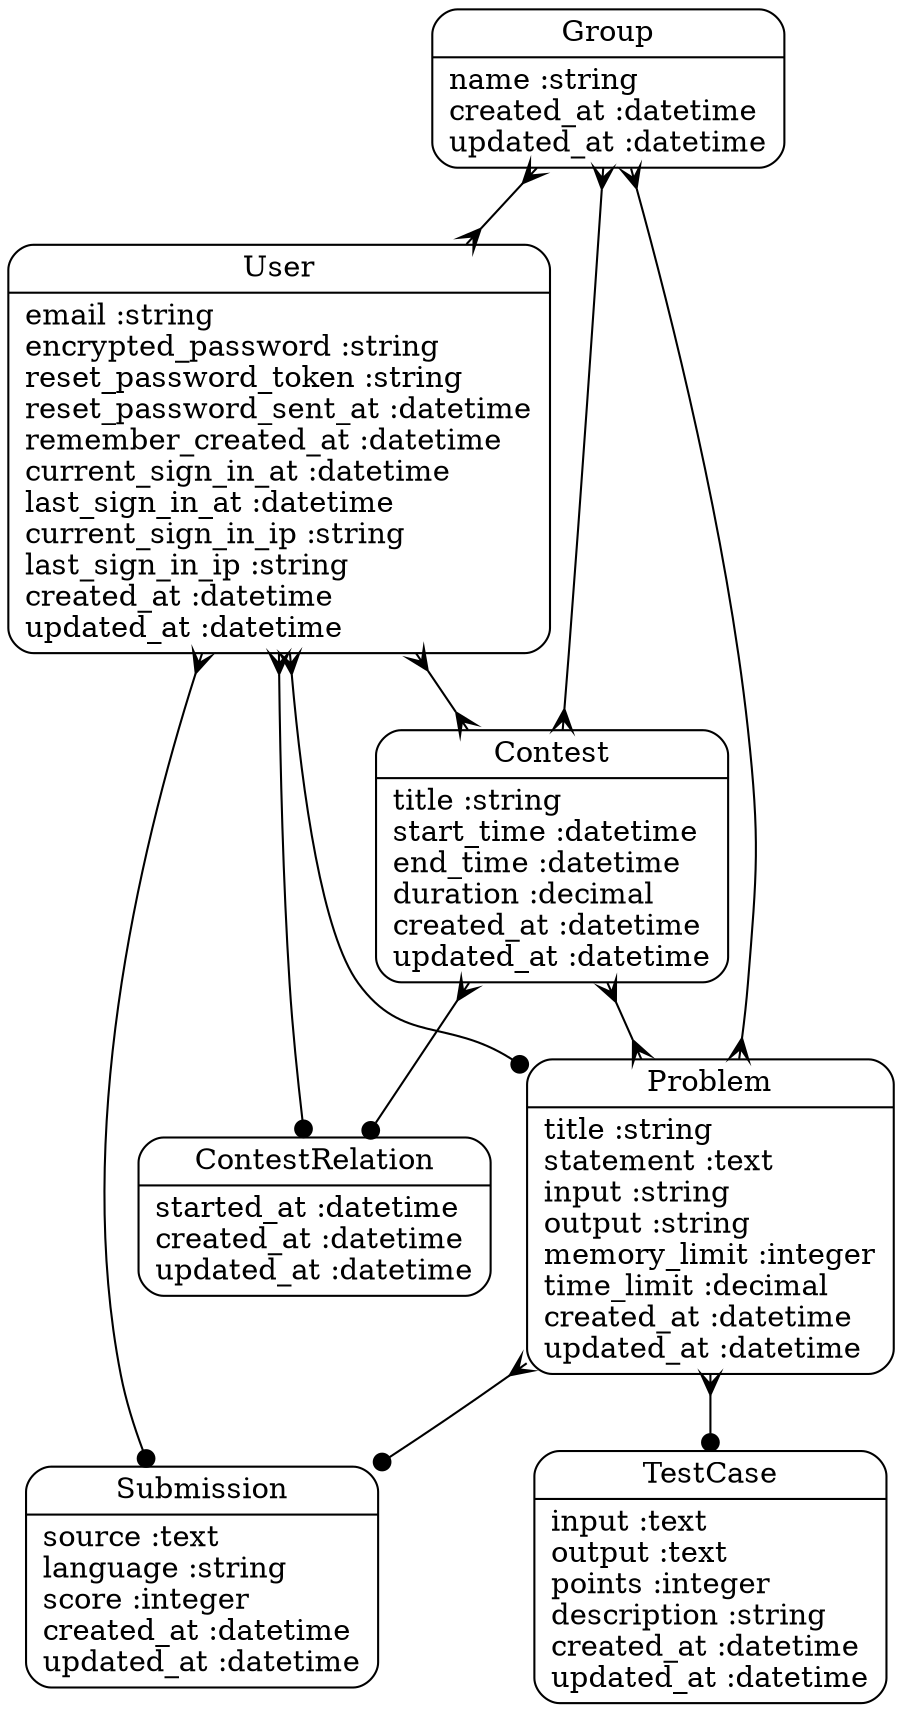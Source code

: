 digraph models_diagram {
	graph[overlap=false, splines=true]
	"User" [shape=Mrecord, label="{User|email :string\lencrypted_password :string\lreset_password_token :string\lreset_password_sent_at :datetime\lremember_created_at :datetime\lcurrent_sign_in_at :datetime\llast_sign_in_at :datetime\lcurrent_sign_in_ip :string\llast_sign_in_ip :string\lcreated_at :datetime\lupdated_at :datetime\l}"]
	"Group" [shape=Mrecord, label="{Group|name :string\lcreated_at :datetime\lupdated_at :datetime\l}"]
	"ContestRelation" [shape=Mrecord, label="{ContestRelation|started_at :datetime\lcreated_at :datetime\lupdated_at :datetime\l}"]
	"TestCase" [shape=Mrecord, label="{TestCase|input :text\loutput :text\lpoints :integer\ldescription :string\lcreated_at :datetime\lupdated_at :datetime\l}"]
	"Contest" [shape=Mrecord, label="{Contest|title :string\lstart_time :datetime\lend_time :datetime\lduration :decimal\lcreated_at :datetime\lupdated_at :datetime\l}"]
	"Submission" [shape=Mrecord, label="{Submission|source :text\llanguage :string\lscore :integer\lcreated_at :datetime\lupdated_at :datetime\l}"]
	"Problem" [shape=Mrecord, label="{Problem|title :string\lstatement :text\linput :string\loutput :string\lmemory_limit :integer\ltime_limit :decimal\lcreated_at :datetime\lupdated_at :datetime\l}"]
	"User" -> "Problem" [arrowtail=crow, arrowhead=dot, dir=both]
	"User" -> "Submission" [arrowtail=crow, arrowhead=dot, dir=both]
	"User" -> "ContestRelation" [arrowtail=crow, arrowhead=dot, dir=both]
	"User" -> "Contest" [arrowtail=crow, arrowhead=crow, dir=both]
	"Group" -> "User" [arrowtail=crow, arrowhead=crow, dir=both]
	"Group" -> "Problem" [arrowtail=crow, arrowhead=crow, dir=both]
	"Group" -> "Contest" [arrowtail=crow, arrowhead=crow, dir=both]
	"Contest" -> "Problem" [arrowtail=crow, arrowhead=crow, dir=both]
	"Contest" -> "ContestRelation" [arrowtail=crow, arrowhead=dot, dir=both]
	"Problem" -> "TestCase" [arrowtail=crow, arrowhead=dot, dir=both]
	"Problem" -> "Submission" [arrowtail=crow, arrowhead=dot, dir=both]
}
